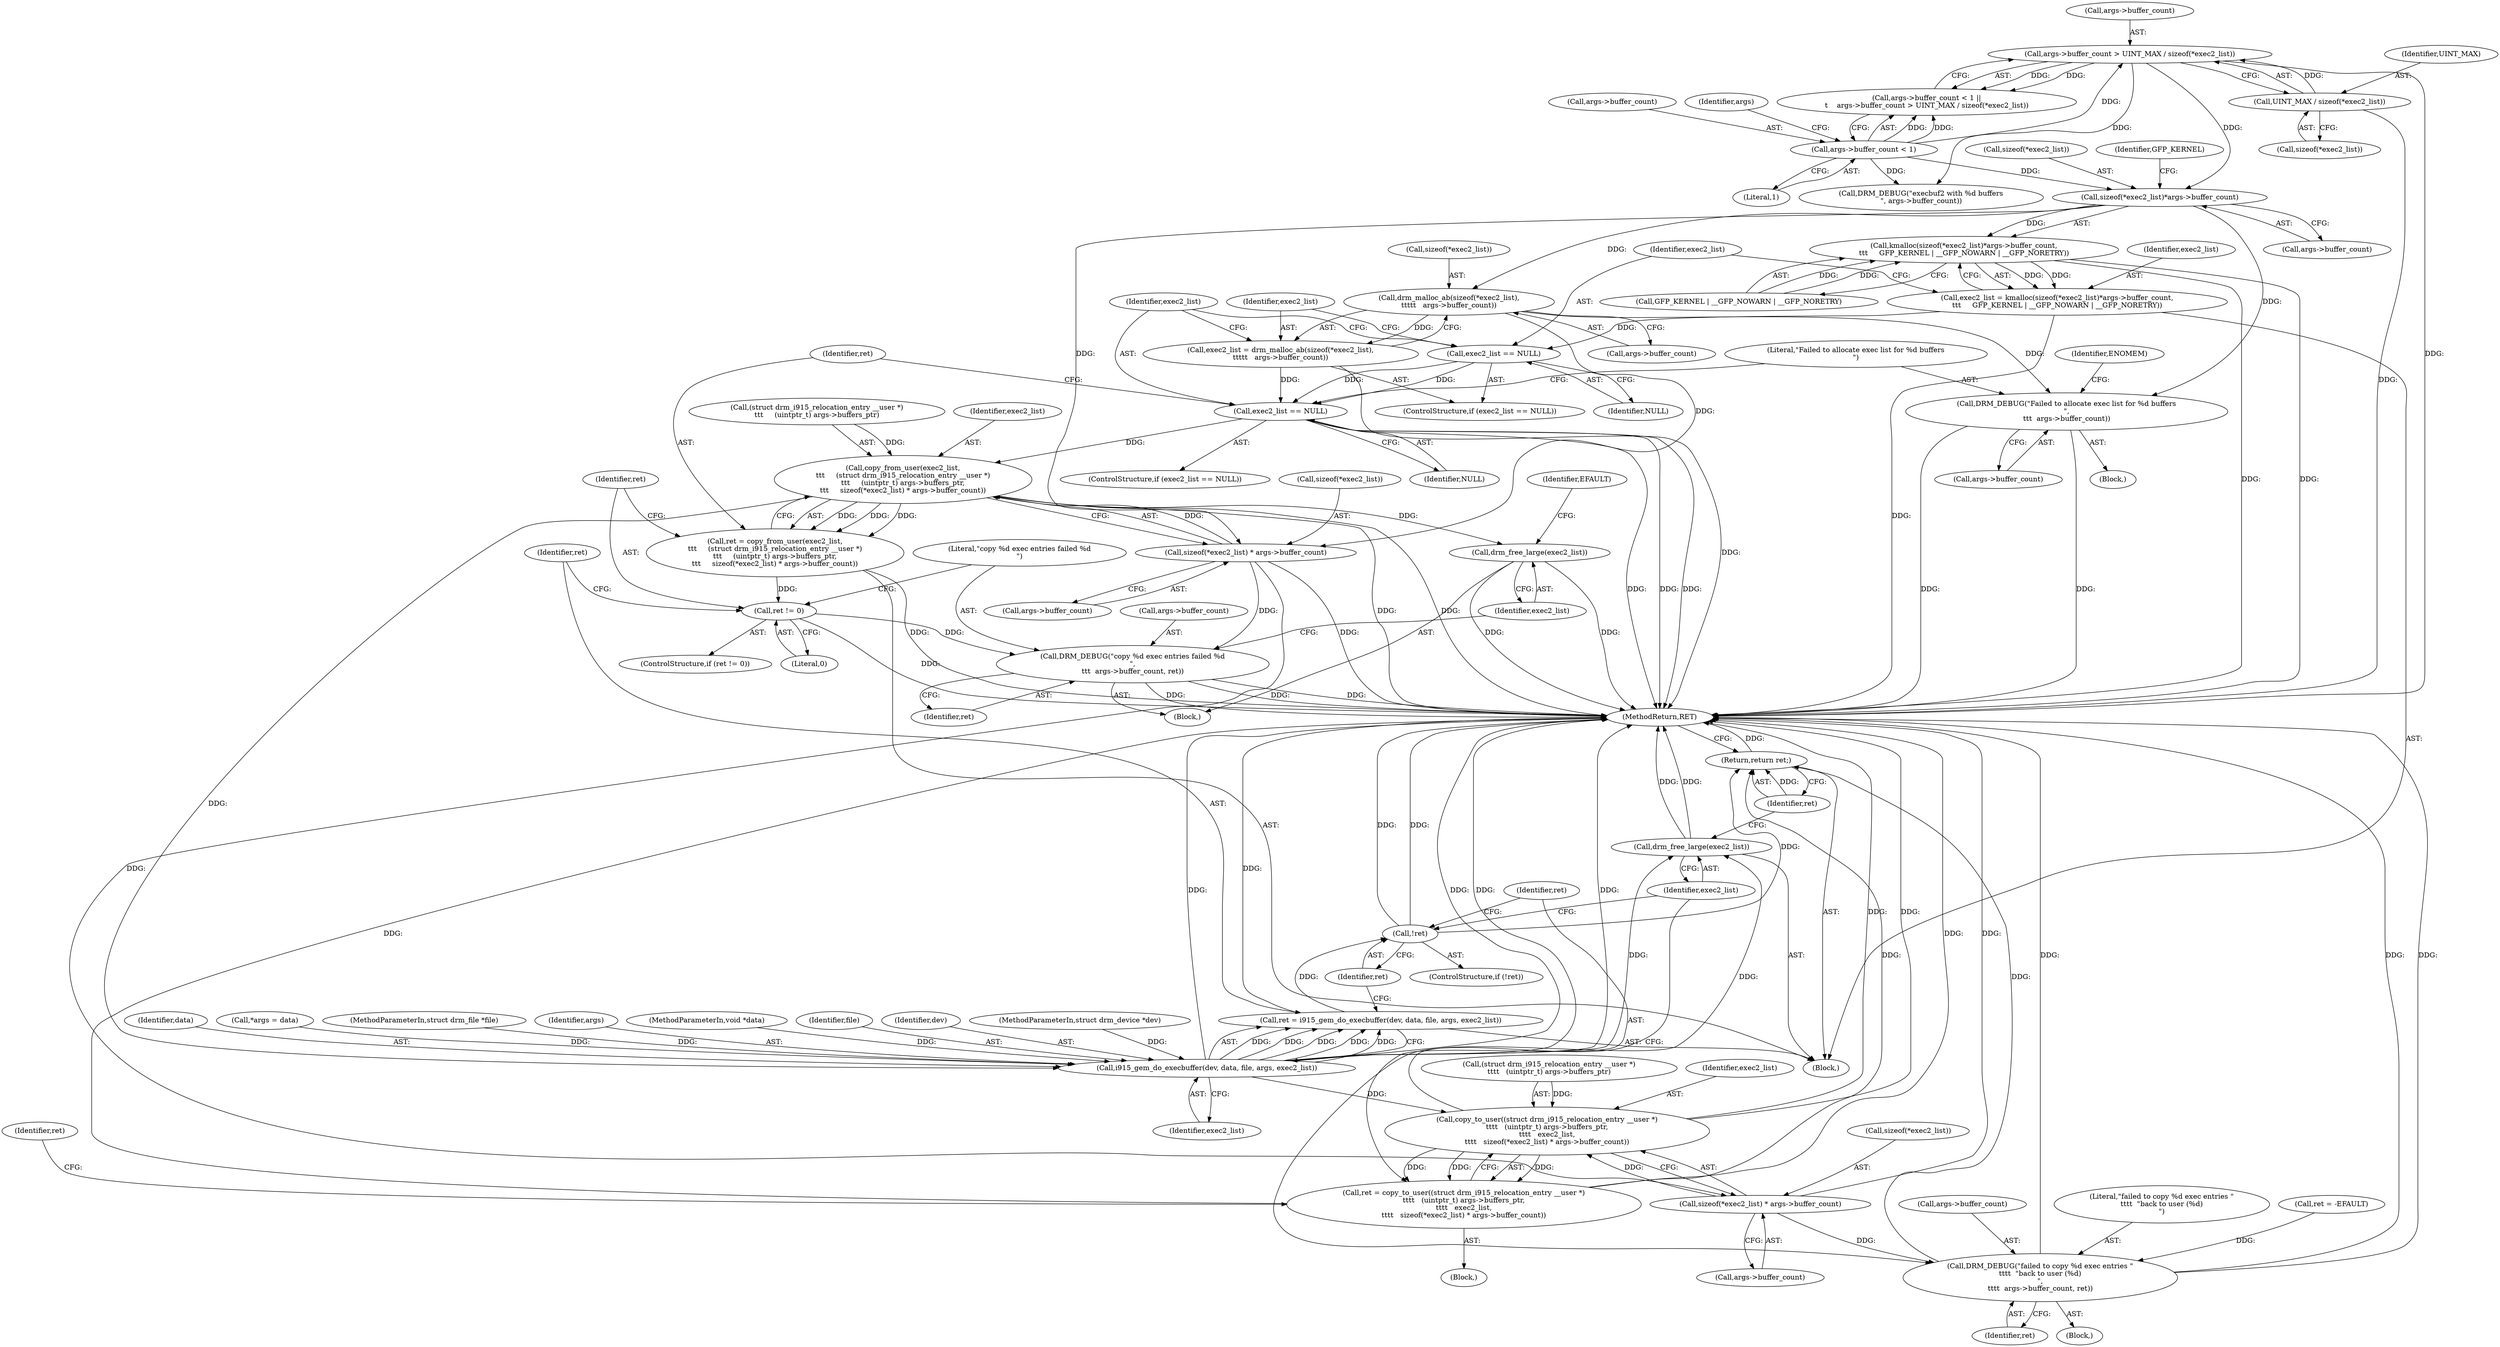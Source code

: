 digraph "0_linux_ed8cd3b2cd61004cab85380c52b1817aca1ca49b@API" {
"1000143" [label="(Call,sizeof(*exec2_list)*args->buffer_count)"];
"1000122" [label="(Call,args->buffer_count > UINT_MAX / sizeof(*exec2_list))"];
"1000117" [label="(Call,args->buffer_count < 1)"];
"1000126" [label="(Call,UINT_MAX / sizeof(*exec2_list))"];
"1000142" [label="(Call,kmalloc(sizeof(*exec2_list)*args->buffer_count,\n\t\t\t     GFP_KERNEL | __GFP_NOWARN | __GFP_NORETRY))"];
"1000140" [label="(Call,exec2_list = kmalloc(sizeof(*exec2_list)*args->buffer_count,\n\t\t\t     GFP_KERNEL | __GFP_NOWARN | __GFP_NORETRY))"];
"1000156" [label="(Call,exec2_list == NULL)"];
"1000169" [label="(Call,exec2_list == NULL)"];
"1000183" [label="(Call,copy_from_user(exec2_list,\n\t\t\t     (struct drm_i915_relocation_entry __user *)\n\t\t\t     (uintptr_t) args->buffers_ptr,\n\t\t\t     sizeof(*exec2_list) * args->buffer_count))"];
"1000181" [label="(Call,ret = copy_from_user(exec2_list,\n\t\t\t     (struct drm_i915_relocation_entry __user *)\n\t\t\t     (uintptr_t) args->buffers_ptr,\n\t\t\t     sizeof(*exec2_list) * args->buffer_count))"];
"1000200" [label="(Call,ret != 0)"];
"1000204" [label="(Call,DRM_DEBUG(\"copy %d exec entries failed %d\n\",\n\t\t\t  args->buffer_count, ret))"];
"1000210" [label="(Call,drm_free_large(exec2_list))"];
"1000217" [label="(Call,i915_gem_do_execbuffer(dev, data, file, args, exec2_list))"];
"1000215" [label="(Call,ret = i915_gem_do_execbuffer(dev, data, file, args, exec2_list))"];
"1000224" [label="(Call,!ret)"];
"1000260" [label="(Return,return ret;)"];
"1000229" [label="(Call,copy_to_user((struct drm_i915_relocation_entry __user *)\n\t\t\t\t   (uintptr_t) args->buffers_ptr,\n\t\t\t\t   exec2_list,\n\t\t\t\t   sizeof(*exec2_list) * args->buffer_count))"];
"1000227" [label="(Call,ret = copy_to_user((struct drm_i915_relocation_entry __user *)\n\t\t\t\t   (uintptr_t) args->buffers_ptr,\n\t\t\t\t   exec2_list,\n\t\t\t\t   sizeof(*exec2_list) * args->buffer_count))"];
"1000258" [label="(Call,drm_free_large(exec2_list))"];
"1000161" [label="(Call,drm_malloc_ab(sizeof(*exec2_list),\n\t\t\t\t\t   args->buffer_count))"];
"1000159" [label="(Call,exec2_list = drm_malloc_ab(sizeof(*exec2_list),\n\t\t\t\t\t   args->buffer_count))"];
"1000173" [label="(Call,DRM_DEBUG(\"Failed to allocate exec list for %d buffers\n\",\n\t\t\t  args->buffer_count))"];
"1000192" [label="(Call,sizeof(*exec2_list) * args->buffer_count)"];
"1000238" [label="(Call,sizeof(*exec2_list) * args->buffer_count)"];
"1000252" [label="(Call,DRM_DEBUG(\"failed to copy %d exec entries \"\n\t\t\t\t  \"back to user (%d)\n\",\n\t\t\t\t  args->buffer_count, ret))"];
"1000219" [label="(Identifier,data)"];
"1000150" [label="(Call,GFP_KERNEL | __GFP_NOWARN | __GFP_NORETRY)"];
"1000116" [label="(Call,args->buffer_count < 1 ||\n\t    args->buffer_count > UINT_MAX / sizeof(*exec2_list))"];
"1000156" [label="(Call,exec2_list == NULL)"];
"1000161" [label="(Call,drm_malloc_ab(sizeof(*exec2_list),\n\t\t\t\t\t   args->buffer_count))"];
"1000257" [label="(Identifier,ret)"];
"1000199" [label="(ControlStructure,if (ret != 0))"];
"1000192" [label="(Call,sizeof(*exec2_list) * args->buffer_count)"];
"1000107" [label="(Call,*args = data)"];
"1000229" [label="(Call,copy_to_user((struct drm_i915_relocation_entry __user *)\n\t\t\t\t   (uintptr_t) args->buffers_ptr,\n\t\t\t\t   exec2_list,\n\t\t\t\t   sizeof(*exec2_list) * args->buffer_count))"];
"1000165" [label="(Call,args->buffer_count)"];
"1000143" [label="(Call,sizeof(*exec2_list)*args->buffer_count)"];
"1000254" [label="(Call,args->buffer_count)"];
"1000196" [label="(Call,args->buffer_count)"];
"1000239" [label="(Call,sizeof(*exec2_list))"];
"1000230" [label="(Call,(struct drm_i915_relocation_entry __user *)\n\t\t\t\t   (uintptr_t) args->buffers_ptr)"];
"1000172" [label="(Block,)"];
"1000222" [label="(Identifier,exec2_list)"];
"1000147" [label="(Call,args->buffer_count)"];
"1000183" [label="(Call,copy_from_user(exec2_list,\n\t\t\t     (struct drm_i915_relocation_entry __user *)\n\t\t\t     (uintptr_t) args->buffers_ptr,\n\t\t\t     sizeof(*exec2_list) * args->buffer_count))"];
"1000228" [label="(Identifier,ret)"];
"1000118" [label="(Call,args->buffer_count)"];
"1000123" [label="(Call,args->buffer_count)"];
"1000185" [label="(Call,(struct drm_i915_relocation_entry __user *)\n\t\t\t     (uintptr_t) args->buffers_ptr)"];
"1000104" [label="(MethodParameterIn,struct drm_file *file)"];
"1000261" [label="(Identifier,ret)"];
"1000142" [label="(Call,kmalloc(sizeof(*exec2_list)*args->buffer_count,\n\t\t\t     GFP_KERNEL | __GFP_NOWARN | __GFP_NORETRY))"];
"1000127" [label="(Identifier,UINT_MAX)"];
"1000132" [label="(Call,DRM_DEBUG(\"execbuf2 with %d buffers\n\", args->buffer_count))"];
"1000203" [label="(Block,)"];
"1000211" [label="(Identifier,exec2_list)"];
"1000170" [label="(Identifier,exec2_list)"];
"1000140" [label="(Call,exec2_list = kmalloc(sizeof(*exec2_list)*args->buffer_count,\n\t\t\t     GFP_KERNEL | __GFP_NOWARN | __GFP_NORETRY))"];
"1000205" [label="(Literal,\"copy %d exec entries failed %d\n\")"];
"1000174" [label="(Literal,\"Failed to allocate exec list for %d buffers\n\")"];
"1000260" [label="(Return,return ret;)"];
"1000184" [label="(Identifier,exec2_list)"];
"1000182" [label="(Identifier,ret)"];
"1000141" [label="(Identifier,exec2_list)"];
"1000151" [label="(Identifier,GFP_KERNEL)"];
"1000126" [label="(Call,UINT_MAX / sizeof(*exec2_list))"];
"1000259" [label="(Identifier,exec2_list)"];
"1000221" [label="(Identifier,args)"];
"1000237" [label="(Identifier,exec2_list)"];
"1000117" [label="(Call,args->buffer_count < 1)"];
"1000160" [label="(Identifier,exec2_list)"];
"1000217" [label="(Call,i915_gem_do_execbuffer(dev, data, file, args, exec2_list))"];
"1000157" [label="(Identifier,exec2_list)"];
"1000224" [label="(Call,!ret)"];
"1000103" [label="(MethodParameterIn,void *data)"];
"1000128" [label="(Call,sizeof(*exec2_list))"];
"1000158" [label="(Identifier,NULL)"];
"1000225" [label="(Identifier,ret)"];
"1000215" [label="(Call,ret = i915_gem_do_execbuffer(dev, data, file, args, exec2_list))"];
"1000201" [label="(Identifier,ret)"];
"1000122" [label="(Call,args->buffer_count > UINT_MAX / sizeof(*exec2_list))"];
"1000169" [label="(Call,exec2_list == NULL)"];
"1000247" [label="(Block,)"];
"1000209" [label="(Identifier,ret)"];
"1000168" [label="(ControlStructure,if (exec2_list == NULL))"];
"1000181" [label="(Call,ret = copy_from_user(exec2_list,\n\t\t\t     (struct drm_i915_relocation_entry __user *)\n\t\t\t     (uintptr_t) args->buffers_ptr,\n\t\t\t     sizeof(*exec2_list) * args->buffer_count))"];
"1000200" [label="(Call,ret != 0)"];
"1000159" [label="(Call,exec2_list = drm_malloc_ab(sizeof(*exec2_list),\n\t\t\t\t\t   args->buffer_count))"];
"1000206" [label="(Call,args->buffer_count)"];
"1000121" [label="(Literal,1)"];
"1000220" [label="(Identifier,file)"];
"1000218" [label="(Identifier,dev)"];
"1000180" [label="(Identifier,ENOMEM)"];
"1000223" [label="(ControlStructure,if (!ret))"];
"1000253" [label="(Literal,\"failed to copy %d exec entries \"\n\t\t\t\t  \"back to user (%d)\n\")"];
"1000144" [label="(Call,sizeof(*exec2_list))"];
"1000124" [label="(Identifier,args)"];
"1000202" [label="(Literal,0)"];
"1000248" [label="(Call,ret = -EFAULT)"];
"1000246" [label="(Identifier,ret)"];
"1000175" [label="(Call,args->buffer_count)"];
"1000162" [label="(Call,sizeof(*exec2_list))"];
"1000155" [label="(ControlStructure,if (exec2_list == NULL))"];
"1000204" [label="(Call,DRM_DEBUG(\"copy %d exec entries failed %d\n\",\n\t\t\t  args->buffer_count, ret))"];
"1000214" [label="(Identifier,EFAULT)"];
"1000216" [label="(Identifier,ret)"];
"1000242" [label="(Call,args->buffer_count)"];
"1000262" [label="(MethodReturn,RET)"];
"1000210" [label="(Call,drm_free_large(exec2_list))"];
"1000258" [label="(Call,drm_free_large(exec2_list))"];
"1000102" [label="(MethodParameterIn,struct drm_device *dev)"];
"1000173" [label="(Call,DRM_DEBUG(\"Failed to allocate exec list for %d buffers\n\",\n\t\t\t  args->buffer_count))"];
"1000238" [label="(Call,sizeof(*exec2_list) * args->buffer_count)"];
"1000227" [label="(Call,ret = copy_to_user((struct drm_i915_relocation_entry __user *)\n\t\t\t\t   (uintptr_t) args->buffers_ptr,\n\t\t\t\t   exec2_list,\n\t\t\t\t   sizeof(*exec2_list) * args->buffer_count))"];
"1000105" [label="(Block,)"];
"1000193" [label="(Call,sizeof(*exec2_list))"];
"1000252" [label="(Call,DRM_DEBUG(\"failed to copy %d exec entries \"\n\t\t\t\t  \"back to user (%d)\n\",\n\t\t\t\t  args->buffer_count, ret))"];
"1000226" [label="(Block,)"];
"1000171" [label="(Identifier,NULL)"];
"1000143" -> "1000142"  [label="AST: "];
"1000143" -> "1000147"  [label="CFG: "];
"1000144" -> "1000143"  [label="AST: "];
"1000147" -> "1000143"  [label="AST: "];
"1000151" -> "1000143"  [label="CFG: "];
"1000143" -> "1000142"  [label="DDG: "];
"1000122" -> "1000143"  [label="DDG: "];
"1000117" -> "1000143"  [label="DDG: "];
"1000143" -> "1000161"  [label="DDG: "];
"1000143" -> "1000173"  [label="DDG: "];
"1000143" -> "1000192"  [label="DDG: "];
"1000122" -> "1000116"  [label="AST: "];
"1000122" -> "1000126"  [label="CFG: "];
"1000123" -> "1000122"  [label="AST: "];
"1000126" -> "1000122"  [label="AST: "];
"1000116" -> "1000122"  [label="CFG: "];
"1000122" -> "1000262"  [label="DDG: "];
"1000122" -> "1000116"  [label="DDG: "];
"1000122" -> "1000116"  [label="DDG: "];
"1000117" -> "1000122"  [label="DDG: "];
"1000126" -> "1000122"  [label="DDG: "];
"1000122" -> "1000132"  [label="DDG: "];
"1000117" -> "1000116"  [label="AST: "];
"1000117" -> "1000121"  [label="CFG: "];
"1000118" -> "1000117"  [label="AST: "];
"1000121" -> "1000117"  [label="AST: "];
"1000124" -> "1000117"  [label="CFG: "];
"1000116" -> "1000117"  [label="CFG: "];
"1000117" -> "1000116"  [label="DDG: "];
"1000117" -> "1000116"  [label="DDG: "];
"1000117" -> "1000132"  [label="DDG: "];
"1000126" -> "1000128"  [label="CFG: "];
"1000127" -> "1000126"  [label="AST: "];
"1000128" -> "1000126"  [label="AST: "];
"1000126" -> "1000262"  [label="DDG: "];
"1000142" -> "1000140"  [label="AST: "];
"1000142" -> "1000150"  [label="CFG: "];
"1000150" -> "1000142"  [label="AST: "];
"1000140" -> "1000142"  [label="CFG: "];
"1000142" -> "1000262"  [label="DDG: "];
"1000142" -> "1000262"  [label="DDG: "];
"1000142" -> "1000140"  [label="DDG: "];
"1000142" -> "1000140"  [label="DDG: "];
"1000150" -> "1000142"  [label="DDG: "];
"1000150" -> "1000142"  [label="DDG: "];
"1000140" -> "1000105"  [label="AST: "];
"1000141" -> "1000140"  [label="AST: "];
"1000157" -> "1000140"  [label="CFG: "];
"1000140" -> "1000262"  [label="DDG: "];
"1000140" -> "1000156"  [label="DDG: "];
"1000156" -> "1000155"  [label="AST: "];
"1000156" -> "1000158"  [label="CFG: "];
"1000157" -> "1000156"  [label="AST: "];
"1000158" -> "1000156"  [label="AST: "];
"1000160" -> "1000156"  [label="CFG: "];
"1000170" -> "1000156"  [label="CFG: "];
"1000156" -> "1000169"  [label="DDG: "];
"1000156" -> "1000169"  [label="DDG: "];
"1000169" -> "1000168"  [label="AST: "];
"1000169" -> "1000171"  [label="CFG: "];
"1000170" -> "1000169"  [label="AST: "];
"1000171" -> "1000169"  [label="AST: "];
"1000174" -> "1000169"  [label="CFG: "];
"1000182" -> "1000169"  [label="CFG: "];
"1000169" -> "1000262"  [label="DDG: "];
"1000169" -> "1000262"  [label="DDG: "];
"1000169" -> "1000262"  [label="DDG: "];
"1000159" -> "1000169"  [label="DDG: "];
"1000169" -> "1000183"  [label="DDG: "];
"1000183" -> "1000181"  [label="AST: "];
"1000183" -> "1000192"  [label="CFG: "];
"1000184" -> "1000183"  [label="AST: "];
"1000185" -> "1000183"  [label="AST: "];
"1000192" -> "1000183"  [label="AST: "];
"1000181" -> "1000183"  [label="CFG: "];
"1000183" -> "1000262"  [label="DDG: "];
"1000183" -> "1000262"  [label="DDG: "];
"1000183" -> "1000181"  [label="DDG: "];
"1000183" -> "1000181"  [label="DDG: "];
"1000183" -> "1000181"  [label="DDG: "];
"1000185" -> "1000183"  [label="DDG: "];
"1000192" -> "1000183"  [label="DDG: "];
"1000183" -> "1000210"  [label="DDG: "];
"1000183" -> "1000217"  [label="DDG: "];
"1000181" -> "1000105"  [label="AST: "];
"1000182" -> "1000181"  [label="AST: "];
"1000201" -> "1000181"  [label="CFG: "];
"1000181" -> "1000262"  [label="DDG: "];
"1000181" -> "1000200"  [label="DDG: "];
"1000200" -> "1000199"  [label="AST: "];
"1000200" -> "1000202"  [label="CFG: "];
"1000201" -> "1000200"  [label="AST: "];
"1000202" -> "1000200"  [label="AST: "];
"1000205" -> "1000200"  [label="CFG: "];
"1000216" -> "1000200"  [label="CFG: "];
"1000200" -> "1000262"  [label="DDG: "];
"1000200" -> "1000204"  [label="DDG: "];
"1000204" -> "1000203"  [label="AST: "];
"1000204" -> "1000209"  [label="CFG: "];
"1000205" -> "1000204"  [label="AST: "];
"1000206" -> "1000204"  [label="AST: "];
"1000209" -> "1000204"  [label="AST: "];
"1000211" -> "1000204"  [label="CFG: "];
"1000204" -> "1000262"  [label="DDG: "];
"1000204" -> "1000262"  [label="DDG: "];
"1000204" -> "1000262"  [label="DDG: "];
"1000192" -> "1000204"  [label="DDG: "];
"1000210" -> "1000203"  [label="AST: "];
"1000210" -> "1000211"  [label="CFG: "];
"1000211" -> "1000210"  [label="AST: "];
"1000214" -> "1000210"  [label="CFG: "];
"1000210" -> "1000262"  [label="DDG: "];
"1000210" -> "1000262"  [label="DDG: "];
"1000217" -> "1000215"  [label="AST: "];
"1000217" -> "1000222"  [label="CFG: "];
"1000218" -> "1000217"  [label="AST: "];
"1000219" -> "1000217"  [label="AST: "];
"1000220" -> "1000217"  [label="AST: "];
"1000221" -> "1000217"  [label="AST: "];
"1000222" -> "1000217"  [label="AST: "];
"1000215" -> "1000217"  [label="CFG: "];
"1000217" -> "1000262"  [label="DDG: "];
"1000217" -> "1000262"  [label="DDG: "];
"1000217" -> "1000262"  [label="DDG: "];
"1000217" -> "1000262"  [label="DDG: "];
"1000217" -> "1000215"  [label="DDG: "];
"1000217" -> "1000215"  [label="DDG: "];
"1000217" -> "1000215"  [label="DDG: "];
"1000217" -> "1000215"  [label="DDG: "];
"1000217" -> "1000215"  [label="DDG: "];
"1000102" -> "1000217"  [label="DDG: "];
"1000103" -> "1000217"  [label="DDG: "];
"1000104" -> "1000217"  [label="DDG: "];
"1000107" -> "1000217"  [label="DDG: "];
"1000217" -> "1000229"  [label="DDG: "];
"1000217" -> "1000258"  [label="DDG: "];
"1000215" -> "1000105"  [label="AST: "];
"1000216" -> "1000215"  [label="AST: "];
"1000225" -> "1000215"  [label="CFG: "];
"1000215" -> "1000262"  [label="DDG: "];
"1000215" -> "1000224"  [label="DDG: "];
"1000224" -> "1000223"  [label="AST: "];
"1000224" -> "1000225"  [label="CFG: "];
"1000225" -> "1000224"  [label="AST: "];
"1000228" -> "1000224"  [label="CFG: "];
"1000259" -> "1000224"  [label="CFG: "];
"1000224" -> "1000262"  [label="DDG: "];
"1000224" -> "1000262"  [label="DDG: "];
"1000224" -> "1000260"  [label="DDG: "];
"1000260" -> "1000105"  [label="AST: "];
"1000260" -> "1000261"  [label="CFG: "];
"1000261" -> "1000260"  [label="AST: "];
"1000262" -> "1000260"  [label="CFG: "];
"1000260" -> "1000262"  [label="DDG: "];
"1000261" -> "1000260"  [label="DDG: "];
"1000227" -> "1000260"  [label="DDG: "];
"1000252" -> "1000260"  [label="DDG: "];
"1000229" -> "1000227"  [label="AST: "];
"1000229" -> "1000238"  [label="CFG: "];
"1000230" -> "1000229"  [label="AST: "];
"1000237" -> "1000229"  [label="AST: "];
"1000238" -> "1000229"  [label="AST: "];
"1000227" -> "1000229"  [label="CFG: "];
"1000229" -> "1000262"  [label="DDG: "];
"1000229" -> "1000262"  [label="DDG: "];
"1000229" -> "1000227"  [label="DDG: "];
"1000229" -> "1000227"  [label="DDG: "];
"1000229" -> "1000227"  [label="DDG: "];
"1000230" -> "1000229"  [label="DDG: "];
"1000238" -> "1000229"  [label="DDG: "];
"1000229" -> "1000258"  [label="DDG: "];
"1000227" -> "1000226"  [label="AST: "];
"1000228" -> "1000227"  [label="AST: "];
"1000246" -> "1000227"  [label="CFG: "];
"1000227" -> "1000262"  [label="DDG: "];
"1000227" -> "1000262"  [label="DDG: "];
"1000258" -> "1000105"  [label="AST: "];
"1000258" -> "1000259"  [label="CFG: "];
"1000259" -> "1000258"  [label="AST: "];
"1000261" -> "1000258"  [label="CFG: "];
"1000258" -> "1000262"  [label="DDG: "];
"1000258" -> "1000262"  [label="DDG: "];
"1000161" -> "1000159"  [label="AST: "];
"1000161" -> "1000165"  [label="CFG: "];
"1000162" -> "1000161"  [label="AST: "];
"1000165" -> "1000161"  [label="AST: "];
"1000159" -> "1000161"  [label="CFG: "];
"1000161" -> "1000159"  [label="DDG: "];
"1000161" -> "1000173"  [label="DDG: "];
"1000161" -> "1000192"  [label="DDG: "];
"1000159" -> "1000155"  [label="AST: "];
"1000160" -> "1000159"  [label="AST: "];
"1000170" -> "1000159"  [label="CFG: "];
"1000159" -> "1000262"  [label="DDG: "];
"1000173" -> "1000172"  [label="AST: "];
"1000173" -> "1000175"  [label="CFG: "];
"1000174" -> "1000173"  [label="AST: "];
"1000175" -> "1000173"  [label="AST: "];
"1000180" -> "1000173"  [label="CFG: "];
"1000173" -> "1000262"  [label="DDG: "];
"1000173" -> "1000262"  [label="DDG: "];
"1000192" -> "1000196"  [label="CFG: "];
"1000193" -> "1000192"  [label="AST: "];
"1000196" -> "1000192"  [label="AST: "];
"1000192" -> "1000262"  [label="DDG: "];
"1000192" -> "1000238"  [label="DDG: "];
"1000238" -> "1000242"  [label="CFG: "];
"1000239" -> "1000238"  [label="AST: "];
"1000242" -> "1000238"  [label="AST: "];
"1000238" -> "1000262"  [label="DDG: "];
"1000238" -> "1000252"  [label="DDG: "];
"1000252" -> "1000247"  [label="AST: "];
"1000252" -> "1000257"  [label="CFG: "];
"1000253" -> "1000252"  [label="AST: "];
"1000254" -> "1000252"  [label="AST: "];
"1000257" -> "1000252"  [label="AST: "];
"1000259" -> "1000252"  [label="CFG: "];
"1000252" -> "1000262"  [label="DDG: "];
"1000252" -> "1000262"  [label="DDG: "];
"1000252" -> "1000262"  [label="DDG: "];
"1000248" -> "1000252"  [label="DDG: "];
}
